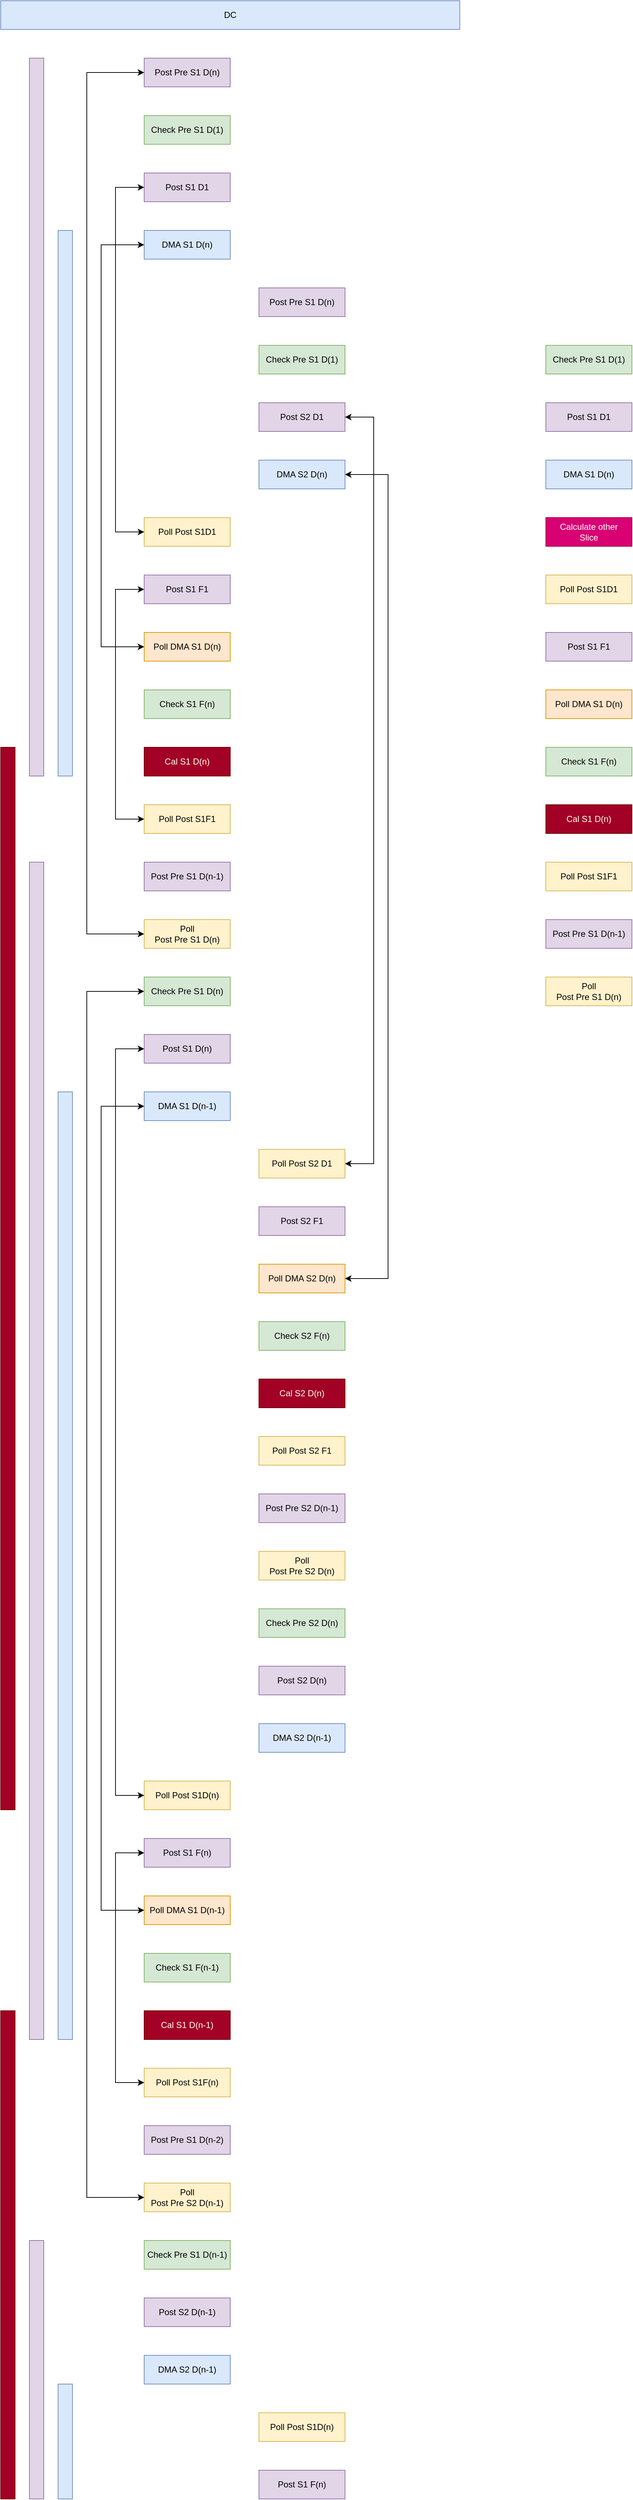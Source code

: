 <mxfile version="22.1.18" type="github">
  <diagram name="Page-1" id="3Tf1uQsE-VSfRwFhdxx6">
    <mxGraphModel dx="1224" dy="3346" grid="1" gridSize="10" guides="1" tooltips="1" connect="1" arrows="1" fold="1" page="1" pageScale="1" pageWidth="850" pageHeight="1100" math="0" shadow="0">
      <root>
        <mxCell id="0" />
        <mxCell id="1" parent="0" />
        <mxCell id="5yzuzg_MkdJ3tbxDxPKs-1" value="DC" style="rounded=0;whiteSpace=wrap;html=1;fillColor=#dae8fc;strokeColor=#6c8ebf;" vertex="1" parent="1">
          <mxGeometry x="1000" y="-1280" width="640" height="40" as="geometry" />
        </mxCell>
        <mxCell id="5yzuzg_MkdJ3tbxDxPKs-2" value="Post S1 D1" style="rounded=0;whiteSpace=wrap;html=1;fillColor=#e1d5e7;strokeColor=#9673a6;" vertex="1" parent="1">
          <mxGeometry x="1200" y="-1040" width="120" height="40" as="geometry" />
        </mxCell>
        <mxCell id="5yzuzg_MkdJ3tbxDxPKs-3" value="Poll Post S1D1" style="rounded=0;whiteSpace=wrap;html=1;fillColor=#fff2cc;strokeColor=#d6b656;" vertex="1" parent="1">
          <mxGeometry x="1200" y="-560" width="120" height="40" as="geometry" />
        </mxCell>
        <mxCell id="5yzuzg_MkdJ3tbxDxPKs-6" value="Check S1 F(n)" style="rounded=0;whiteSpace=wrap;html=1;fillColor=#d5e8d4;strokeColor=#82b366;" vertex="1" parent="1">
          <mxGeometry x="1200" y="-320" width="120" height="40" as="geometry" />
        </mxCell>
        <mxCell id="5yzuzg_MkdJ3tbxDxPKs-8" value="Post S2 D1" style="rounded=0;whiteSpace=wrap;html=1;fillColor=#e1d5e7;strokeColor=#9673a6;" vertex="1" parent="1">
          <mxGeometry x="1360" y="-720" width="120" height="40" as="geometry" />
        </mxCell>
        <mxCell id="5yzuzg_MkdJ3tbxDxPKs-9" value="DMA S1 D(n)" style="rounded=0;whiteSpace=wrap;html=1;fillColor=#dae8fc;strokeColor=#6c8ebf;" vertex="1" parent="1">
          <mxGeometry x="1200" y="-960" width="120" height="40" as="geometry" />
        </mxCell>
        <mxCell id="5yzuzg_MkdJ3tbxDxPKs-12" value="DMA S2 D(n)" style="rounded=0;whiteSpace=wrap;html=1;fillColor=#dae8fc;strokeColor=#6c8ebf;" vertex="1" parent="1">
          <mxGeometry x="1360" y="-640" width="120" height="40" as="geometry" />
        </mxCell>
        <mxCell id="5yzuzg_MkdJ3tbxDxPKs-13" value="Poll DMA S1 D(n)" style="rounded=0;whiteSpace=wrap;html=1;fillColor=#ffe6cc;strokeColor=#d79b00;" vertex="1" parent="1">
          <mxGeometry x="1200" y="-400" width="120" height="40" as="geometry" />
        </mxCell>
        <mxCell id="5yzuzg_MkdJ3tbxDxPKs-14" value="Cal S1 D(n)" style="rounded=0;whiteSpace=wrap;html=1;fillColor=#a20025;strokeColor=#6F0000;fontColor=#ffffff;" vertex="1" parent="1">
          <mxGeometry x="1200" y="-240" width="120" height="40" as="geometry" />
        </mxCell>
        <mxCell id="5yzuzg_MkdJ3tbxDxPKs-15" value="Post S1 D(n)" style="rounded=0;whiteSpace=wrap;html=1;fillColor=#e1d5e7;strokeColor=#9673a6;" vertex="1" parent="1">
          <mxGeometry x="1200" y="160" width="120" height="40" as="geometry" />
        </mxCell>
        <mxCell id="5yzuzg_MkdJ3tbxDxPKs-16" value="DMA S1 D(n-1)" style="rounded=0;whiteSpace=wrap;html=1;fillColor=#dae8fc;strokeColor=#6c8ebf;" vertex="1" parent="1">
          <mxGeometry x="1200" y="240" width="120" height="40" as="geometry" />
        </mxCell>
        <mxCell id="5yzuzg_MkdJ3tbxDxPKs-21" value="Post S1 F1" style="rounded=0;whiteSpace=wrap;html=1;fillColor=#e1d5e7;strokeColor=#9673a6;" vertex="1" parent="1">
          <mxGeometry x="1200" y="-480" width="120" height="40" as="geometry" />
        </mxCell>
        <mxCell id="5yzuzg_MkdJ3tbxDxPKs-23" value="Poll Post S1F1" style="rounded=0;whiteSpace=wrap;html=1;fillColor=#fff2cc;strokeColor=#d6b656;" vertex="1" parent="1">
          <mxGeometry x="1200" y="-160" width="120" height="40" as="geometry" />
        </mxCell>
        <mxCell id="5yzuzg_MkdJ3tbxDxPKs-29" value="Poll Post S2 D1" style="rounded=0;whiteSpace=wrap;html=1;fillColor=#fff2cc;strokeColor=#d6b656;" vertex="1" parent="1">
          <mxGeometry x="1360" y="320" width="120" height="40" as="geometry" />
        </mxCell>
        <mxCell id="5yzuzg_MkdJ3tbxDxPKs-30" value="Post S2 F1" style="rounded=0;whiteSpace=wrap;html=1;fillColor=#e1d5e7;strokeColor=#9673a6;" vertex="1" parent="1">
          <mxGeometry x="1360" y="400" width="120" height="40" as="geometry" />
        </mxCell>
        <mxCell id="5yzuzg_MkdJ3tbxDxPKs-32" value="Check S2 F(n)" style="rounded=0;whiteSpace=wrap;html=1;fillColor=#d5e8d4;strokeColor=#82b366;" vertex="1" parent="1">
          <mxGeometry x="1360" y="560" width="120" height="40" as="geometry" />
        </mxCell>
        <mxCell id="5yzuzg_MkdJ3tbxDxPKs-33" value="Poll DMA S2 D(n)" style="rounded=0;whiteSpace=wrap;html=1;fillColor=#ffe6cc;strokeColor=#d79b00;" vertex="1" parent="1">
          <mxGeometry x="1360" y="480" width="120" height="40" as="geometry" />
        </mxCell>
        <mxCell id="5yzuzg_MkdJ3tbxDxPKs-34" value="Cal S2 D(n)" style="rounded=0;whiteSpace=wrap;html=1;fillColor=#a20025;strokeColor=#6F0000;fontColor=#ffffff;" vertex="1" parent="1">
          <mxGeometry x="1360" y="640" width="120" height="40" as="geometry" />
        </mxCell>
        <mxCell id="5yzuzg_MkdJ3tbxDxPKs-36" value="Poll Post S2 F1" style="rounded=0;whiteSpace=wrap;html=1;fillColor=#fff2cc;strokeColor=#d6b656;" vertex="1" parent="1">
          <mxGeometry x="1360" y="720" width="120" height="40" as="geometry" />
        </mxCell>
        <mxCell id="5yzuzg_MkdJ3tbxDxPKs-43" value="Poll Post S1D(n)" style="rounded=0;whiteSpace=wrap;html=1;fillColor=#fff2cc;strokeColor=#d6b656;" vertex="1" parent="1">
          <mxGeometry x="1200" y="1200" width="120" height="40" as="geometry" />
        </mxCell>
        <mxCell id="5yzuzg_MkdJ3tbxDxPKs-44" value="Check S1 F(n-1)" style="rounded=0;whiteSpace=wrap;html=1;fillColor=#d5e8d4;strokeColor=#82b366;" vertex="1" parent="1">
          <mxGeometry x="1200" y="1440" width="120" height="40" as="geometry" />
        </mxCell>
        <mxCell id="5yzuzg_MkdJ3tbxDxPKs-45" value="Poll DMA S1 D(n-1)" style="rounded=0;whiteSpace=wrap;html=1;fillColor=#ffe6cc;strokeColor=#d79b00;" vertex="1" parent="1">
          <mxGeometry x="1200" y="1360" width="120" height="40" as="geometry" />
        </mxCell>
        <mxCell id="5yzuzg_MkdJ3tbxDxPKs-46" value="Cal S1 D(n-1)" style="rounded=0;whiteSpace=wrap;html=1;fillColor=#a20025;strokeColor=#6F0000;fontColor=#ffffff;" vertex="1" parent="1">
          <mxGeometry x="1200" y="1520" width="120" height="40" as="geometry" />
        </mxCell>
        <mxCell id="5yzuzg_MkdJ3tbxDxPKs-47" value="Post S1 F(n)" style="rounded=0;whiteSpace=wrap;html=1;fillColor=#e1d5e7;strokeColor=#9673a6;" vertex="1" parent="1">
          <mxGeometry x="1200" y="1280" width="120" height="40" as="geometry" />
        </mxCell>
        <mxCell id="5yzuzg_MkdJ3tbxDxPKs-48" value="Poll Post S1F(n)" style="rounded=0;whiteSpace=wrap;html=1;fillColor=#fff2cc;strokeColor=#d6b656;" vertex="1" parent="1">
          <mxGeometry x="1200" y="1600" width="120" height="40" as="geometry" />
        </mxCell>
        <mxCell id="5yzuzg_MkdJ3tbxDxPKs-49" value="" style="endArrow=classic;startArrow=classic;html=1;rounded=0;entryX=0;entryY=0.5;entryDx=0;entryDy=0;exitX=0;exitY=0.5;exitDx=0;exitDy=0;" edge="1" parent="1" source="5yzuzg_MkdJ3tbxDxPKs-3" target="5yzuzg_MkdJ3tbxDxPKs-2">
          <mxGeometry width="50" height="50" relative="1" as="geometry">
            <mxPoint x="1160" y="-600" as="sourcePoint" />
            <mxPoint x="1210" y="-650" as="targetPoint" />
            <Array as="points">
              <mxPoint x="1160" y="-540" />
              <mxPoint x="1160" y="-1020" />
            </Array>
          </mxGeometry>
        </mxCell>
        <mxCell id="5yzuzg_MkdJ3tbxDxPKs-50" value="" style="endArrow=classic;startArrow=classic;html=1;rounded=0;entryX=0;entryY=0.5;entryDx=0;entryDy=0;exitX=0;exitY=0.5;exitDx=0;exitDy=0;" edge="1" parent="1" source="5yzuzg_MkdJ3tbxDxPKs-13" target="5yzuzg_MkdJ3tbxDxPKs-9">
          <mxGeometry width="50" height="50" relative="1" as="geometry">
            <mxPoint x="1200" y="-460" as="sourcePoint" />
            <mxPoint x="1200" y="-780" as="targetPoint" />
            <Array as="points">
              <mxPoint x="1140" y="-380" />
              <mxPoint x="1140" y="-940" />
            </Array>
          </mxGeometry>
        </mxCell>
        <mxCell id="5yzuzg_MkdJ3tbxDxPKs-51" value="" style="endArrow=classic;startArrow=classic;html=1;rounded=0;entryX=0;entryY=0.5;entryDx=0;entryDy=0;exitX=0;exitY=0.5;exitDx=0;exitDy=0;" edge="1" parent="1">
          <mxGeometry width="50" height="50" relative="1" as="geometry">
            <mxPoint x="1200" y="-140" as="sourcePoint" />
            <mxPoint x="1200" y="-460" as="targetPoint" />
            <Array as="points">
              <mxPoint x="1160" y="-140" />
              <mxPoint x="1160" y="-460" />
            </Array>
          </mxGeometry>
        </mxCell>
        <mxCell id="5yzuzg_MkdJ3tbxDxPKs-52" value="" style="endArrow=classic;startArrow=classic;html=1;rounded=0;entryX=1;entryY=0.5;entryDx=0;entryDy=0;exitX=1;exitY=0.5;exitDx=0;exitDy=0;" edge="1" parent="1" source="5yzuzg_MkdJ3tbxDxPKs-29" target="5yzuzg_MkdJ3tbxDxPKs-8">
          <mxGeometry width="50" height="50" relative="1" as="geometry">
            <mxPoint x="1660" y="-420" as="sourcePoint" />
            <mxPoint x="1660" y="-740" as="targetPoint" />
            <Array as="points">
              <mxPoint x="1520" y="340" />
              <mxPoint x="1520" y="-700" />
            </Array>
          </mxGeometry>
        </mxCell>
        <mxCell id="5yzuzg_MkdJ3tbxDxPKs-53" value="" style="endArrow=classic;startArrow=classic;html=1;rounded=0;entryX=1;entryY=0.5;entryDx=0;entryDy=0;exitX=1;exitY=0.5;exitDx=0;exitDy=0;" edge="1" parent="1" source="5yzuzg_MkdJ3tbxDxPKs-33" target="5yzuzg_MkdJ3tbxDxPKs-12">
          <mxGeometry width="50" height="50" relative="1" as="geometry">
            <mxPoint x="1480" y="-60" as="sourcePoint" />
            <mxPoint x="1480" y="-700" as="targetPoint" />
            <Array as="points">
              <mxPoint x="1540" y="500" />
              <mxPoint x="1540" y="-620" />
            </Array>
          </mxGeometry>
        </mxCell>
        <mxCell id="5yzuzg_MkdJ3tbxDxPKs-54" value="" style="rounded=0;whiteSpace=wrap;html=1;fillColor=#e1d5e7;strokeColor=#9673a6;" vertex="1" parent="1">
          <mxGeometry x="1040" y="-1200" width="20" height="1000" as="geometry" />
        </mxCell>
        <mxCell id="5yzuzg_MkdJ3tbxDxPKs-55" value="" style="rounded=0;whiteSpace=wrap;html=1;fillColor=#dae8fc;strokeColor=#6c8ebf;" vertex="1" parent="1">
          <mxGeometry x="1080" y="-960" width="20" height="760" as="geometry" />
        </mxCell>
        <mxCell id="5yzuzg_MkdJ3tbxDxPKs-57" value="" style="endArrow=classic;startArrow=classic;html=1;rounded=0;exitX=0;exitY=0.5;exitDx=0;exitDy=0;entryX=0;entryY=0.5;entryDx=0;entryDy=0;" edge="1" parent="1" source="5yzuzg_MkdJ3tbxDxPKs-15" target="5yzuzg_MkdJ3tbxDxPKs-43">
          <mxGeometry width="50" height="50" relative="1" as="geometry">
            <mxPoint x="1220" y="180" as="sourcePoint" />
            <mxPoint x="1220" y="580" as="targetPoint" />
            <Array as="points">
              <mxPoint x="1160" y="180" />
              <mxPoint x="1160" y="1220" />
            </Array>
          </mxGeometry>
        </mxCell>
        <mxCell id="5yzuzg_MkdJ3tbxDxPKs-58" value="Post Pre S1 D(n)" style="rounded=0;whiteSpace=wrap;html=1;fillColor=#e1d5e7;strokeColor=#9673a6;" vertex="1" parent="1">
          <mxGeometry x="1200" y="-1200" width="120" height="40" as="geometry" />
        </mxCell>
        <mxCell id="5yzuzg_MkdJ3tbxDxPKs-59" value="Check Pre S1 D(1)" style="rounded=0;whiteSpace=wrap;html=1;fillColor=#d5e8d4;strokeColor=#82b366;" vertex="1" parent="1">
          <mxGeometry x="1200" y="-1120" width="120" height="40" as="geometry" />
        </mxCell>
        <mxCell id="5yzuzg_MkdJ3tbxDxPKs-61" value="" style="endArrow=classic;startArrow=classic;html=1;rounded=0;entryX=0;entryY=0.5;entryDx=0;entryDy=0;exitX=0;exitY=0.5;exitDx=0;exitDy=0;" edge="1" parent="1" source="5yzuzg_MkdJ3tbxDxPKs-64" target="5yzuzg_MkdJ3tbxDxPKs-58">
          <mxGeometry width="50" height="50" relative="1" as="geometry">
            <mxPoint x="1180" y="-110" as="sourcePoint" />
            <mxPoint x="1190" y="-1300" as="targetPoint" />
            <Array as="points">
              <mxPoint x="1120" y="20" />
              <mxPoint x="1120" y="-1180" />
            </Array>
          </mxGeometry>
        </mxCell>
        <mxCell id="5yzuzg_MkdJ3tbxDxPKs-62" value="Post Pre S1 D(n-1)" style="rounded=0;whiteSpace=wrap;html=1;fillColor=#e1d5e7;strokeColor=#9673a6;" vertex="1" parent="1">
          <mxGeometry x="1200" y="-80" width="120" height="40" as="geometry" />
        </mxCell>
        <mxCell id="5yzuzg_MkdJ3tbxDxPKs-63" value="Check Pre S1 D(n)" style="rounded=0;whiteSpace=wrap;html=1;fillColor=#d5e8d4;strokeColor=#82b366;" vertex="1" parent="1">
          <mxGeometry x="1200" y="80" width="120" height="40" as="geometry" />
        </mxCell>
        <mxCell id="5yzuzg_MkdJ3tbxDxPKs-64" value="Poll &lt;br&gt;Post Pre S1 D(n)" style="rounded=0;whiteSpace=wrap;html=1;fillColor=#fff2cc;strokeColor=#d6b656;" vertex="1" parent="1">
          <mxGeometry x="1200" width="120" height="40" as="geometry" />
        </mxCell>
        <mxCell id="5yzuzg_MkdJ3tbxDxPKs-66" value="Post Pre S1 D(n)" style="rounded=0;whiteSpace=wrap;html=1;fillColor=#e1d5e7;strokeColor=#9673a6;" vertex="1" parent="1">
          <mxGeometry x="1360" y="-880" width="120" height="40" as="geometry" />
        </mxCell>
        <mxCell id="5yzuzg_MkdJ3tbxDxPKs-67" value="Check Pre S1 D(1)" style="rounded=0;whiteSpace=wrap;html=1;fillColor=#d5e8d4;strokeColor=#82b366;" vertex="1" parent="1">
          <mxGeometry x="1360" y="-800" width="120" height="40" as="geometry" />
        </mxCell>
        <mxCell id="5yzuzg_MkdJ3tbxDxPKs-72" value="Post S2 D(n)" style="rounded=0;whiteSpace=wrap;html=1;fillColor=#e1d5e7;strokeColor=#9673a6;" vertex="1" parent="1">
          <mxGeometry x="1360" y="1040" width="120" height="40" as="geometry" />
        </mxCell>
        <mxCell id="5yzuzg_MkdJ3tbxDxPKs-73" value="DMA S2 D(n-1)" style="rounded=0;whiteSpace=wrap;html=1;fillColor=#dae8fc;strokeColor=#6c8ebf;" vertex="1" parent="1">
          <mxGeometry x="1360" y="1120" width="120" height="40" as="geometry" />
        </mxCell>
        <mxCell id="5yzuzg_MkdJ3tbxDxPKs-74" value="Post Pre S2 D(n-1)" style="rounded=0;whiteSpace=wrap;html=1;fillColor=#e1d5e7;strokeColor=#9673a6;" vertex="1" parent="1">
          <mxGeometry x="1360" y="800" width="120" height="40" as="geometry" />
        </mxCell>
        <mxCell id="5yzuzg_MkdJ3tbxDxPKs-75" value="Check Pre S2 D(n)" style="rounded=0;whiteSpace=wrap;html=1;fillColor=#d5e8d4;strokeColor=#82b366;" vertex="1" parent="1">
          <mxGeometry x="1360" y="960" width="120" height="40" as="geometry" />
        </mxCell>
        <mxCell id="5yzuzg_MkdJ3tbxDxPKs-76" value="Poll &lt;br&gt;Post Pre S2 D(n)" style="rounded=0;whiteSpace=wrap;html=1;fillColor=#fff2cc;strokeColor=#d6b656;" vertex="1" parent="1">
          <mxGeometry x="1360" y="880" width="120" height="40" as="geometry" />
        </mxCell>
        <mxCell id="5yzuzg_MkdJ3tbxDxPKs-78" value="" style="endArrow=classic;startArrow=classic;html=1;rounded=0;exitX=0;exitY=0.5;exitDx=0;exitDy=0;entryX=0;entryY=0.5;entryDx=0;entryDy=0;" edge="1" parent="1" source="5yzuzg_MkdJ3tbxDxPKs-16" target="5yzuzg_MkdJ3tbxDxPKs-45">
          <mxGeometry width="50" height="50" relative="1" as="geometry">
            <mxPoint x="1200" y="180" as="sourcePoint" />
            <mxPoint x="1200" y="1300" as="targetPoint" />
            <Array as="points">
              <mxPoint x="1140" y="260" />
              <mxPoint x="1140" y="1380" />
            </Array>
          </mxGeometry>
        </mxCell>
        <mxCell id="5yzuzg_MkdJ3tbxDxPKs-79" value="" style="endArrow=classic;startArrow=classic;html=1;rounded=0;entryX=0;entryY=0.5;entryDx=0;entryDy=0;exitX=0;exitY=0.5;exitDx=0;exitDy=0;" edge="1" parent="1" source="5yzuzg_MkdJ3tbxDxPKs-48" target="5yzuzg_MkdJ3tbxDxPKs-47">
          <mxGeometry width="50" height="50" relative="1" as="geometry">
            <mxPoint x="1190" y="1550" as="sourcePoint" />
            <mxPoint x="1460" y="1270" as="targetPoint" />
            <Array as="points">
              <mxPoint x="1160" y="1620" />
              <mxPoint x="1160" y="1300" />
            </Array>
          </mxGeometry>
        </mxCell>
        <mxCell id="5yzuzg_MkdJ3tbxDxPKs-81" value="Post S2 D(n-1)" style="rounded=0;whiteSpace=wrap;html=1;fillColor=#e1d5e7;strokeColor=#9673a6;" vertex="1" parent="1">
          <mxGeometry x="1200" y="1920" width="120" height="40" as="geometry" />
        </mxCell>
        <mxCell id="5yzuzg_MkdJ3tbxDxPKs-82" value="DMA S2 D(n-1)" style="rounded=0;whiteSpace=wrap;html=1;fillColor=#dae8fc;strokeColor=#6c8ebf;" vertex="1" parent="1">
          <mxGeometry x="1200" y="2000" width="120" height="40" as="geometry" />
        </mxCell>
        <mxCell id="5yzuzg_MkdJ3tbxDxPKs-83" value="Post Pre S1 D(n-2)" style="rounded=0;whiteSpace=wrap;html=1;fillColor=#e1d5e7;strokeColor=#9673a6;" vertex="1" parent="1">
          <mxGeometry x="1200" y="1680" width="120" height="40" as="geometry" />
        </mxCell>
        <mxCell id="5yzuzg_MkdJ3tbxDxPKs-84" value="Check Pre S1 D(n-1)" style="rounded=0;whiteSpace=wrap;html=1;fillColor=#d5e8d4;strokeColor=#82b366;" vertex="1" parent="1">
          <mxGeometry x="1200" y="1840" width="120" height="40" as="geometry" />
        </mxCell>
        <mxCell id="5yzuzg_MkdJ3tbxDxPKs-85" value="Poll &lt;br&gt;Post Pre S2 D(n-1)" style="rounded=0;whiteSpace=wrap;html=1;fillColor=#fff2cc;strokeColor=#d6b656;" vertex="1" parent="1">
          <mxGeometry x="1200" y="1760" width="120" height="40" as="geometry" />
        </mxCell>
        <mxCell id="5yzuzg_MkdJ3tbxDxPKs-86" value="" style="rounded=0;whiteSpace=wrap;html=1;fillColor=#a20025;strokeColor=#6F0000;fontColor=#ffffff;" vertex="1" parent="1">
          <mxGeometry x="1000" y="-240" width="20" height="1480" as="geometry" />
        </mxCell>
        <mxCell id="5yzuzg_MkdJ3tbxDxPKs-87" value="" style="rounded=0;whiteSpace=wrap;html=1;fillColor=#dae8fc;strokeColor=#6c8ebf;" vertex="1" parent="1">
          <mxGeometry x="1080" y="240" width="20" height="1320" as="geometry" />
        </mxCell>
        <mxCell id="5yzuzg_MkdJ3tbxDxPKs-88" value="" style="rounded=0;whiteSpace=wrap;html=1;fillColor=#e1d5e7;strokeColor=#9673a6;" vertex="1" parent="1">
          <mxGeometry x="1040" y="-80" width="20" height="1640" as="geometry" />
        </mxCell>
        <mxCell id="5yzuzg_MkdJ3tbxDxPKs-89" value="" style="rounded=0;whiteSpace=wrap;html=1;fillColor=#a20025;strokeColor=#6F0000;fontColor=#ffffff;" vertex="1" parent="1">
          <mxGeometry x="1000" y="1520" width="20" height="680" as="geometry" />
        </mxCell>
        <mxCell id="5yzuzg_MkdJ3tbxDxPKs-90" value="" style="rounded=0;whiteSpace=wrap;html=1;fillColor=#e1d5e7;strokeColor=#9673a6;" vertex="1" parent="1">
          <mxGeometry x="1040" y="1840" width="20" height="360" as="geometry" />
        </mxCell>
        <mxCell id="5yzuzg_MkdJ3tbxDxPKs-91" value="" style="rounded=0;whiteSpace=wrap;html=1;fillColor=#dae8fc;strokeColor=#6c8ebf;" vertex="1" parent="1">
          <mxGeometry x="1080" y="2040" width="20" height="160" as="geometry" />
        </mxCell>
        <mxCell id="5yzuzg_MkdJ3tbxDxPKs-92" value="" style="endArrow=classic;startArrow=classic;html=1;rounded=0;entryX=0;entryY=0.5;entryDx=0;entryDy=0;exitX=0;exitY=0.5;exitDx=0;exitDy=0;" edge="1" parent="1" source="5yzuzg_MkdJ3tbxDxPKs-85" target="5yzuzg_MkdJ3tbxDxPKs-63">
          <mxGeometry width="50" height="50" relative="1" as="geometry">
            <mxPoint x="1270" y="50" as="sourcePoint" />
            <mxPoint x="1320" as="targetPoint" />
            <Array as="points">
              <mxPoint x="1120" y="1780" />
              <mxPoint x="1120" y="100" />
            </Array>
          </mxGeometry>
        </mxCell>
        <mxCell id="5yzuzg_MkdJ3tbxDxPKs-93" value="Poll Post S1D(n)" style="rounded=0;whiteSpace=wrap;html=1;fillColor=#fff2cc;strokeColor=#d6b656;" vertex="1" parent="1">
          <mxGeometry x="1360" y="2080" width="120" height="40" as="geometry" />
        </mxCell>
        <mxCell id="5yzuzg_MkdJ3tbxDxPKs-94" value="Post S1 F(n)" style="rounded=0;whiteSpace=wrap;html=1;fillColor=#e1d5e7;strokeColor=#9673a6;" vertex="1" parent="1">
          <mxGeometry x="1360" y="2160" width="120" height="40" as="geometry" />
        </mxCell>
        <mxCell id="5yzuzg_MkdJ3tbxDxPKs-95" value="Post S1 D1" style="rounded=0;whiteSpace=wrap;html=1;fillColor=#e1d5e7;strokeColor=#9673a6;" vertex="1" parent="1">
          <mxGeometry x="1760" y="-720" width="120" height="40" as="geometry" />
        </mxCell>
        <mxCell id="5yzuzg_MkdJ3tbxDxPKs-96" value="DMA S1 D(n)" style="rounded=0;whiteSpace=wrap;html=1;fillColor=#dae8fc;strokeColor=#6c8ebf;" vertex="1" parent="1">
          <mxGeometry x="1760" y="-640" width="120" height="40" as="geometry" />
        </mxCell>
        <mxCell id="5yzuzg_MkdJ3tbxDxPKs-97" value="Check Pre S1 D(1)" style="rounded=0;whiteSpace=wrap;html=1;fillColor=#d5e8d4;strokeColor=#82b366;" vertex="1" parent="1">
          <mxGeometry x="1760" y="-800" width="120" height="40" as="geometry" />
        </mxCell>
        <mxCell id="5yzuzg_MkdJ3tbxDxPKs-98" value="Poll Post S1D1" style="rounded=0;whiteSpace=wrap;html=1;fillColor=#fff2cc;strokeColor=#d6b656;" vertex="1" parent="1">
          <mxGeometry x="1760" y="-480" width="120" height="40" as="geometry" />
        </mxCell>
        <mxCell id="5yzuzg_MkdJ3tbxDxPKs-99" value="Check S1 F(n)" style="rounded=0;whiteSpace=wrap;html=1;fillColor=#d5e8d4;strokeColor=#82b366;" vertex="1" parent="1">
          <mxGeometry x="1760" y="-240" width="120" height="40" as="geometry" />
        </mxCell>
        <mxCell id="5yzuzg_MkdJ3tbxDxPKs-100" value="Poll DMA S1 D(n)" style="rounded=0;whiteSpace=wrap;html=1;fillColor=#ffe6cc;strokeColor=#d79b00;" vertex="1" parent="1">
          <mxGeometry x="1760" y="-320" width="120" height="40" as="geometry" />
        </mxCell>
        <mxCell id="5yzuzg_MkdJ3tbxDxPKs-101" value="Cal S1 D(n)" style="rounded=0;whiteSpace=wrap;html=1;fillColor=#a20025;strokeColor=#6F0000;fontColor=#ffffff;" vertex="1" parent="1">
          <mxGeometry x="1760" y="-160" width="120" height="40" as="geometry" />
        </mxCell>
        <mxCell id="5yzuzg_MkdJ3tbxDxPKs-102" value="Post S1 F1" style="rounded=0;whiteSpace=wrap;html=1;fillColor=#e1d5e7;strokeColor=#9673a6;" vertex="1" parent="1">
          <mxGeometry x="1760" y="-400" width="120" height="40" as="geometry" />
        </mxCell>
        <mxCell id="5yzuzg_MkdJ3tbxDxPKs-103" value="Poll Post S1F1" style="rounded=0;whiteSpace=wrap;html=1;fillColor=#fff2cc;strokeColor=#d6b656;" vertex="1" parent="1">
          <mxGeometry x="1760" y="-80" width="120" height="40" as="geometry" />
        </mxCell>
        <mxCell id="5yzuzg_MkdJ3tbxDxPKs-104" value="Post Pre S1 D(n-1)" style="rounded=0;whiteSpace=wrap;html=1;fillColor=#e1d5e7;strokeColor=#9673a6;" vertex="1" parent="1">
          <mxGeometry x="1760" width="120" height="40" as="geometry" />
        </mxCell>
        <mxCell id="5yzuzg_MkdJ3tbxDxPKs-105" value="Poll &lt;br&gt;Post Pre S1 D(n)" style="rounded=0;whiteSpace=wrap;html=1;fillColor=#fff2cc;strokeColor=#d6b656;" vertex="1" parent="1">
          <mxGeometry x="1760" y="80" width="120" height="40" as="geometry" />
        </mxCell>
        <mxCell id="5yzuzg_MkdJ3tbxDxPKs-106" value="Calculate other &lt;br&gt;Slice" style="rounded=0;whiteSpace=wrap;html=1;fillColor=#d80073;strokeColor=#A50040;fontColor=#ffffff;" vertex="1" parent="1">
          <mxGeometry x="1760" y="-560" width="120" height="40" as="geometry" />
        </mxCell>
      </root>
    </mxGraphModel>
  </diagram>
</mxfile>
